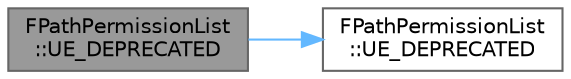 digraph "FPathPermissionList::UE_DEPRECATED"
{
 // INTERACTIVE_SVG=YES
 // LATEX_PDF_SIZE
  bgcolor="transparent";
  edge [fontname=Helvetica,fontsize=10,labelfontname=Helvetica,labelfontsize=10];
  node [fontname=Helvetica,fontsize=10,shape=box,height=0.2,width=0.4];
  rankdir="LR";
  Node1 [id="Node000001",label="FPathPermissionList\l::UE_DEPRECATED",height=0.2,width=0.4,color="gray40", fillcolor="grey60", style="filled", fontcolor="black",tooltip="Get raw allowlist."];
  Node1 -> Node2 [id="edge1_Node000001_Node000002",color="steelblue1",style="solid",tooltip=" "];
  Node2 [id="Node000002",label="FPathPermissionList\l::UE_DEPRECATED",height=0.2,width=0.4,color="grey40", fillcolor="white", style="filled",URL="$d9/d1f/classFPathPermissionList.html#a847a3f41c11ec4c48aca1772f1b4ccaa",tooltip="Get raw DenyList."];
}
